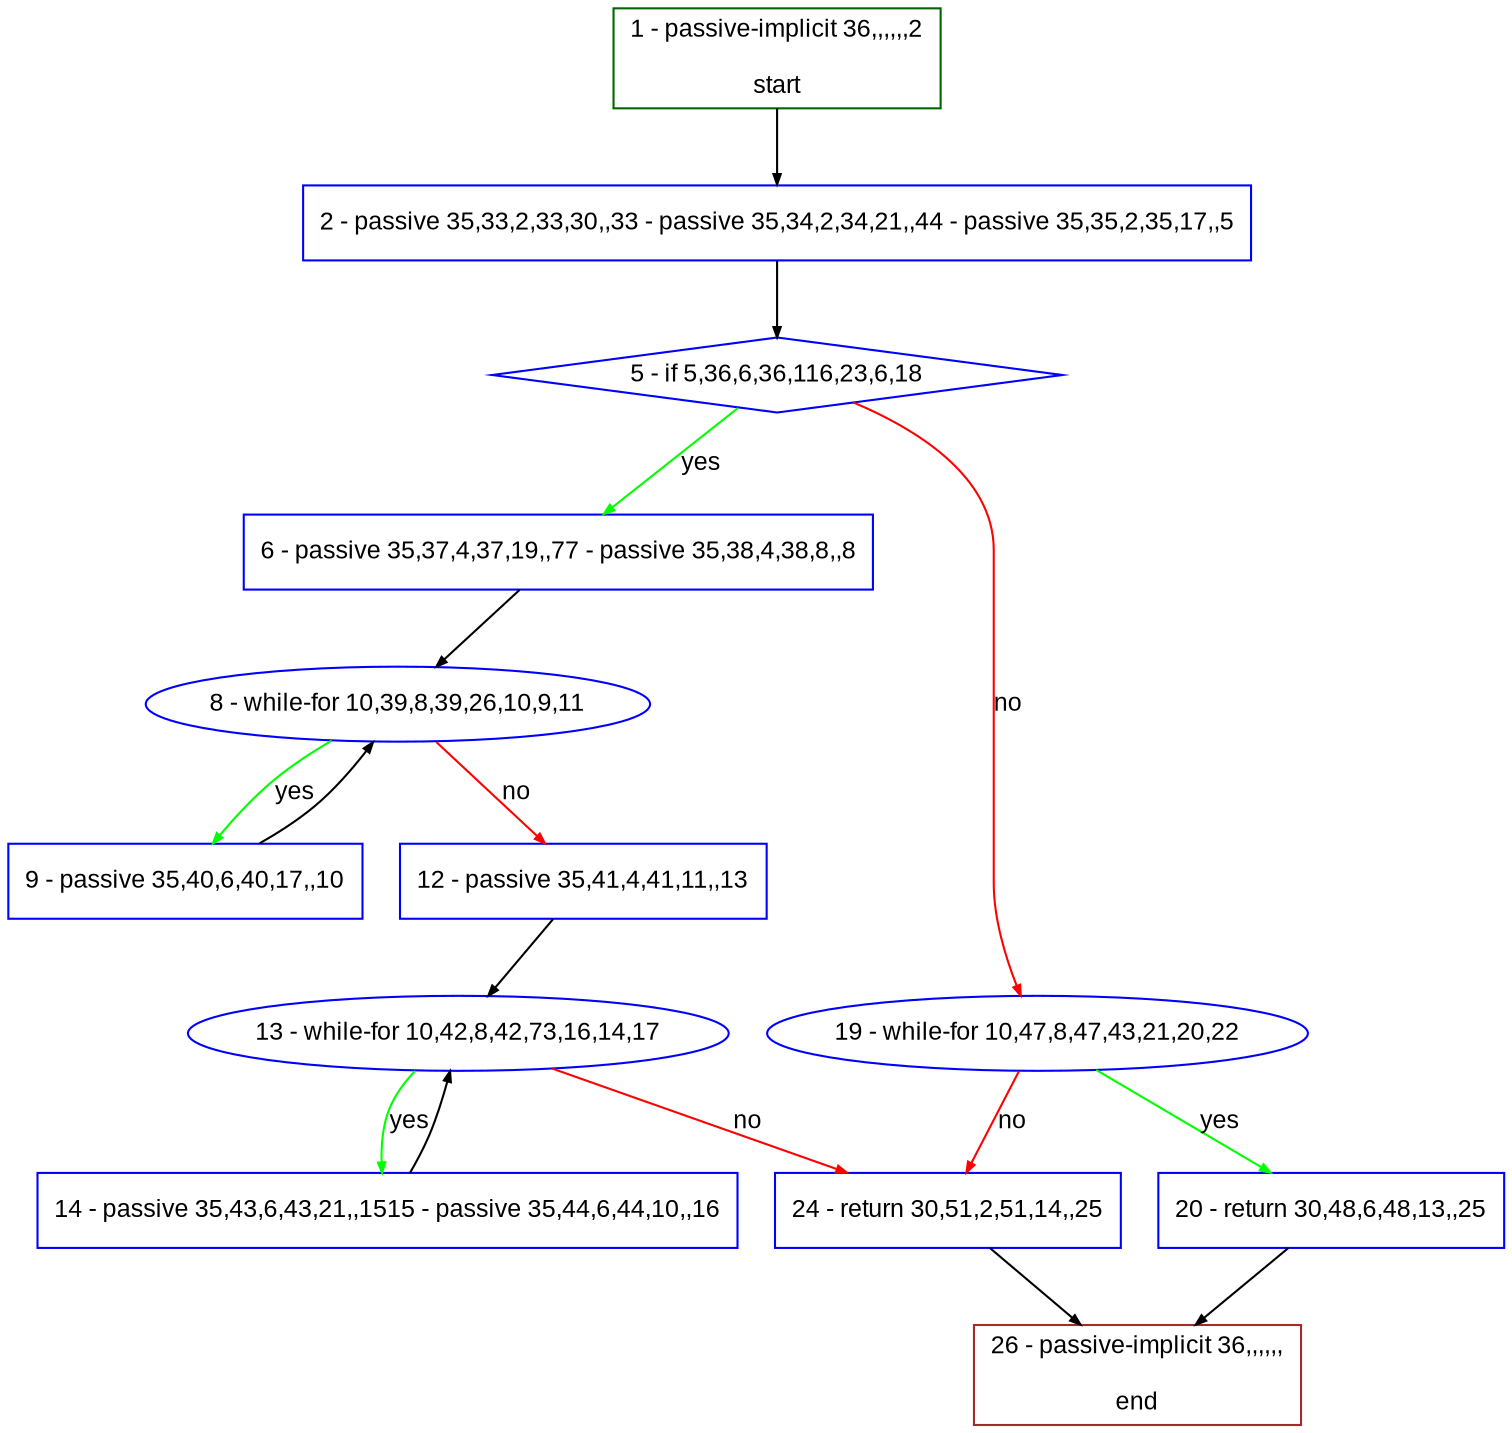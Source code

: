 digraph "" {
  graph [pack="true", label="", fontsize="12", packmode="clust", fontname="Arial", fillcolor="#FFFFCC", bgcolor="white", style="rounded,filled", compound="true"];
  node [node_initialized="no", label="", color="grey", fontsize="12", fillcolor="white", fontname="Arial", style="filled", shape="rectangle", compound="true", fixedsize="false"];
  edge [fontcolor="black", arrowhead="normal", arrowtail="none", arrowsize="0.5", ltail="", label="", color="black", fontsize="12", lhead="", fontname="Arial", dir="forward", compound="true"];
  __N1 [label="2 - passive 35,33,2,33,30,,33 - passive 35,34,2,34,21,,44 - passive 35,35,2,35,17,,5", color="#0000ff", fillcolor="#ffffff", style="filled", shape="box"];
  __N2 [label="1 - passive-implicit 36,,,,,,2\n\nstart", color="#006400", fillcolor="#ffffff", style="filled", shape="box"];
  __N3 [label="5 - if 5,36,6,36,116,23,6,18", color="#0000ff", fillcolor="#ffffff", style="filled", shape="diamond"];
  __N4 [label="6 - passive 35,37,4,37,19,,77 - passive 35,38,4,38,8,,8", color="#0000ff", fillcolor="#ffffff", style="filled", shape="box"];
  __N5 [label="19 - while-for 10,47,8,47,43,21,20,22", color="#0000ff", fillcolor="#ffffff", style="filled", shape="oval"];
  __N6 [label="8 - while-for 10,39,8,39,26,10,9,11", color="#0000ff", fillcolor="#ffffff", style="filled", shape="oval"];
  __N7 [label="9 - passive 35,40,6,40,17,,10", color="#0000ff", fillcolor="#ffffff", style="filled", shape="box"];
  __N8 [label="12 - passive 35,41,4,41,11,,13", color="#0000ff", fillcolor="#ffffff", style="filled", shape="box"];
  __N9 [label="13 - while-for 10,42,8,42,73,16,14,17", color="#0000ff", fillcolor="#ffffff", style="filled", shape="oval"];
  __N10 [label="14 - passive 35,43,6,43,21,,1515 - passive 35,44,6,44,10,,16", color="#0000ff", fillcolor="#ffffff", style="filled", shape="box"];
  __N11 [label="24 - return 30,51,2,51,14,,25", color="#0000ff", fillcolor="#ffffff", style="filled", shape="box"];
  __N12 [label="20 - return 30,48,6,48,13,,25", color="#0000ff", fillcolor="#ffffff", style="filled", shape="box"];
  __N13 [label="26 - passive-implicit 36,,,,,,\n\nend", color="#a52a2a", fillcolor="#ffffff", style="filled", shape="box"];
  __N2 -> __N1 [arrowhead="normal", arrowtail="none", color="#000000", label="", dir="forward"];
  __N1 -> __N3 [arrowhead="normal", arrowtail="none", color="#000000", label="", dir="forward"];
  __N3 -> __N4 [arrowhead="normal", arrowtail="none", color="#00ff00", label="yes", dir="forward"];
  __N3 -> __N5 [arrowhead="normal", arrowtail="none", color="#ff0000", label="no", dir="forward"];
  __N4 -> __N6 [arrowhead="normal", arrowtail="none", color="#000000", label="", dir="forward"];
  __N6 -> __N7 [arrowhead="normal", arrowtail="none", color="#00ff00", label="yes", dir="forward"];
  __N7 -> __N6 [arrowhead="normal", arrowtail="none", color="#000000", label="", dir="forward"];
  __N6 -> __N8 [arrowhead="normal", arrowtail="none", color="#ff0000", label="no", dir="forward"];
  __N8 -> __N9 [arrowhead="normal", arrowtail="none", color="#000000", label="", dir="forward"];
  __N9 -> __N10 [arrowhead="normal", arrowtail="none", color="#00ff00", label="yes", dir="forward"];
  __N10 -> __N9 [arrowhead="normal", arrowtail="none", color="#000000", label="", dir="forward"];
  __N9 -> __N11 [arrowhead="normal", arrowtail="none", color="#ff0000", label="no", dir="forward"];
  __N5 -> __N12 [arrowhead="normal", arrowtail="none", color="#00ff00", label="yes", dir="forward"];
  __N5 -> __N11 [arrowhead="normal", arrowtail="none", color="#ff0000", label="no", dir="forward"];
  __N12 -> __N13 [arrowhead="normal", arrowtail="none", color="#000000", label="", dir="forward"];
  __N11 -> __N13 [arrowhead="normal", arrowtail="none", color="#000000", label="", dir="forward"];
}
